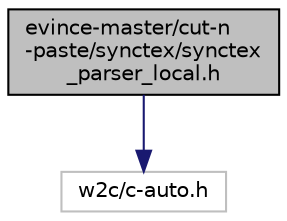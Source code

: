 digraph "evince-master/cut-n-paste/synctex/synctex_parser_local.h"
{
  edge [fontname="Helvetica",fontsize="10",labelfontname="Helvetica",labelfontsize="10"];
  node [fontname="Helvetica",fontsize="10",shape=record];
  Node1 [label="evince-master/cut-n\l-paste/synctex/synctex\l_parser_local.h",height=0.2,width=0.4,color="black", fillcolor="grey75", style="filled" fontcolor="black"];
  Node1 -> Node2 [color="midnightblue",fontsize="10",style="solid",fontname="Helvetica"];
  Node2 [label="w2c/c-auto.h",height=0.2,width=0.4,color="grey75", fillcolor="white", style="filled"];
}
